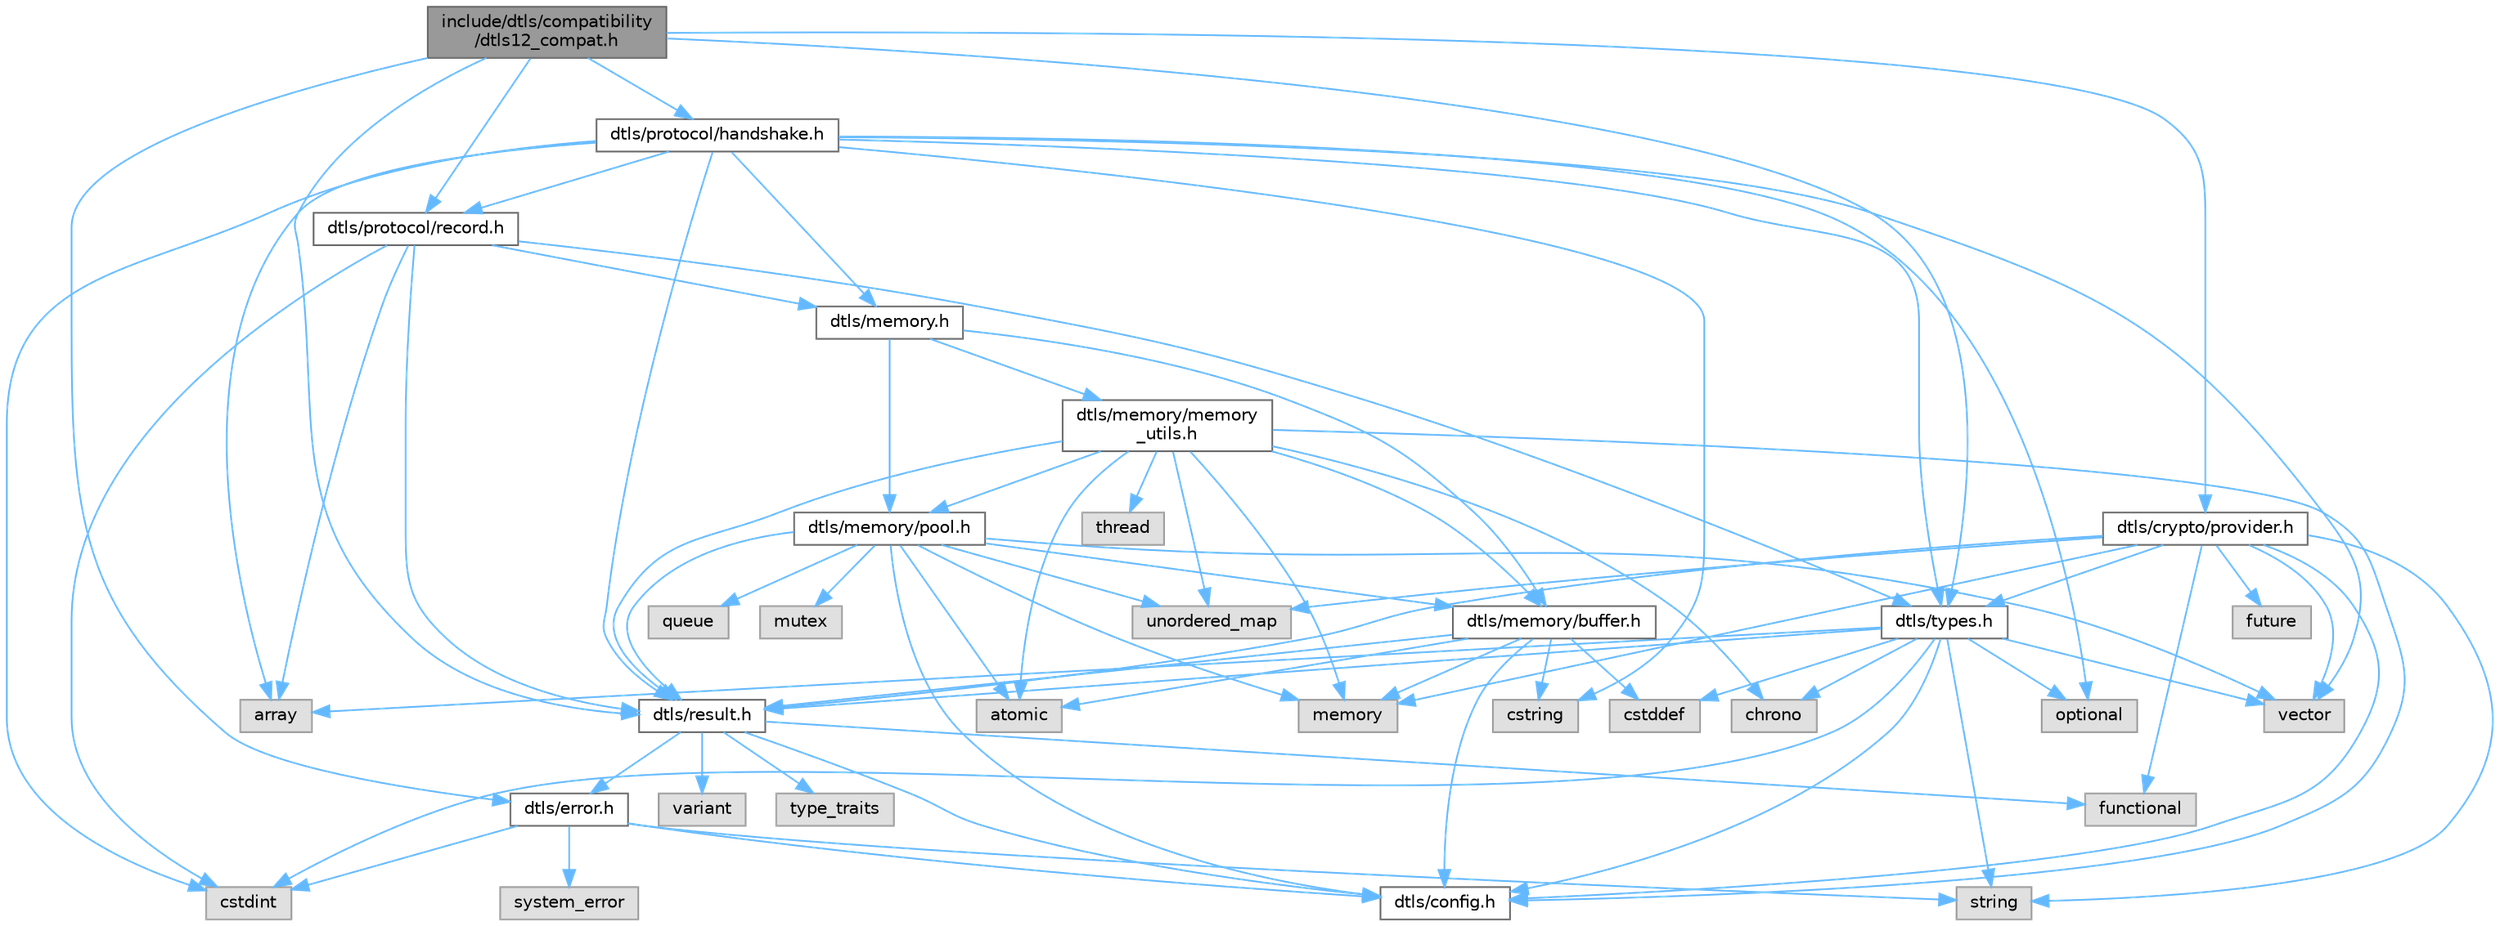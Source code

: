 digraph "include/dtls/compatibility/dtls12_compat.h"
{
 // LATEX_PDF_SIZE
  bgcolor="transparent";
  edge [fontname=Helvetica,fontsize=10,labelfontname=Helvetica,labelfontsize=10];
  node [fontname=Helvetica,fontsize=10,shape=box,height=0.2,width=0.4];
  Node1 [id="Node000001",label="include/dtls/compatibility\l/dtls12_compat.h",height=0.2,width=0.4,color="gray40", fillcolor="grey60", style="filled", fontcolor="black",tooltip="DTLS 1.2 Backward Compatibility Layer."];
  Node1 -> Node2 [id="edge1_Node000001_Node000002",color="steelblue1",style="solid",tooltip=" "];
  Node2 [id="Node000002",label="dtls/types.h",height=0.2,width=0.4,color="grey40", fillcolor="white", style="filled",URL="$types_8h.html",tooltip="Core DTLS v1.3 Protocol Types and Constants."];
  Node2 -> Node3 [id="edge2_Node000002_Node000003",color="steelblue1",style="solid",tooltip=" "];
  Node3 [id="Node000003",label="dtls/config.h",height=0.2,width=0.4,color="grey40", fillcolor="white", style="filled",URL="$config_8h.html",tooltip=" "];
  Node2 -> Node4 [id="edge3_Node000002_Node000004",color="steelblue1",style="solid",tooltip=" "];
  Node4 [id="Node000004",label="dtls/result.h",height=0.2,width=0.4,color="grey40", fillcolor="white", style="filled",URL="$result_8h.html",tooltip=" "];
  Node4 -> Node3 [id="edge4_Node000004_Node000003",color="steelblue1",style="solid",tooltip=" "];
  Node4 -> Node5 [id="edge5_Node000004_Node000005",color="steelblue1",style="solid",tooltip=" "];
  Node5 [id="Node000005",label="dtls/error.h",height=0.2,width=0.4,color="grey40", fillcolor="white", style="filled",URL="$error_8h.html",tooltip=" "];
  Node5 -> Node3 [id="edge6_Node000005_Node000003",color="steelblue1",style="solid",tooltip=" "];
  Node5 -> Node6 [id="edge7_Node000005_Node000006",color="steelblue1",style="solid",tooltip=" "];
  Node6 [id="Node000006",label="system_error",height=0.2,width=0.4,color="grey60", fillcolor="#E0E0E0", style="filled",tooltip=" "];
  Node5 -> Node7 [id="edge8_Node000005_Node000007",color="steelblue1",style="solid",tooltip=" "];
  Node7 [id="Node000007",label="string",height=0.2,width=0.4,color="grey60", fillcolor="#E0E0E0", style="filled",tooltip=" "];
  Node5 -> Node8 [id="edge9_Node000005_Node000008",color="steelblue1",style="solid",tooltip=" "];
  Node8 [id="Node000008",label="cstdint",height=0.2,width=0.4,color="grey60", fillcolor="#E0E0E0", style="filled",tooltip=" "];
  Node4 -> Node9 [id="edge10_Node000004_Node000009",color="steelblue1",style="solid",tooltip=" "];
  Node9 [id="Node000009",label="variant",height=0.2,width=0.4,color="grey60", fillcolor="#E0E0E0", style="filled",tooltip=" "];
  Node4 -> Node10 [id="edge11_Node000004_Node000010",color="steelblue1",style="solid",tooltip=" "];
  Node10 [id="Node000010",label="functional",height=0.2,width=0.4,color="grey60", fillcolor="#E0E0E0", style="filled",tooltip=" "];
  Node4 -> Node11 [id="edge12_Node000004_Node000011",color="steelblue1",style="solid",tooltip=" "];
  Node11 [id="Node000011",label="type_traits",height=0.2,width=0.4,color="grey60", fillcolor="#E0E0E0", style="filled",tooltip=" "];
  Node2 -> Node8 [id="edge13_Node000002_Node000008",color="steelblue1",style="solid",tooltip=" "];
  Node2 -> Node12 [id="edge14_Node000002_Node000012",color="steelblue1",style="solid",tooltip=" "];
  Node12 [id="Node000012",label="cstddef",height=0.2,width=0.4,color="grey60", fillcolor="#E0E0E0", style="filled",tooltip=" "];
  Node2 -> Node13 [id="edge15_Node000002_Node000013",color="steelblue1",style="solid",tooltip=" "];
  Node13 [id="Node000013",label="array",height=0.2,width=0.4,color="grey60", fillcolor="#E0E0E0", style="filled",tooltip=" "];
  Node2 -> Node14 [id="edge16_Node000002_Node000014",color="steelblue1",style="solid",tooltip=" "];
  Node14 [id="Node000014",label="vector",height=0.2,width=0.4,color="grey60", fillcolor="#E0E0E0", style="filled",tooltip=" "];
  Node2 -> Node7 [id="edge17_Node000002_Node000007",color="steelblue1",style="solid",tooltip=" "];
  Node2 -> Node15 [id="edge18_Node000002_Node000015",color="steelblue1",style="solid",tooltip=" "];
  Node15 [id="Node000015",label="chrono",height=0.2,width=0.4,color="grey60", fillcolor="#E0E0E0", style="filled",tooltip=" "];
  Node2 -> Node16 [id="edge19_Node000002_Node000016",color="steelblue1",style="solid",tooltip=" "];
  Node16 [id="Node000016",label="optional",height=0.2,width=0.4,color="grey60", fillcolor="#E0E0E0", style="filled",tooltip=" "];
  Node1 -> Node5 [id="edge20_Node000001_Node000005",color="steelblue1",style="solid",tooltip=" "];
  Node1 -> Node4 [id="edge21_Node000001_Node000004",color="steelblue1",style="solid",tooltip=" "];
  Node1 -> Node17 [id="edge22_Node000001_Node000017",color="steelblue1",style="solid",tooltip=" "];
  Node17 [id="Node000017",label="dtls/protocol/handshake.h",height=0.2,width=0.4,color="grey40", fillcolor="white", style="filled",URL="$handshake_8h.html",tooltip=" "];
  Node17 -> Node2 [id="edge23_Node000017_Node000002",color="steelblue1",style="solid",tooltip=" "];
  Node17 -> Node4 [id="edge24_Node000017_Node000004",color="steelblue1",style="solid",tooltip=" "];
  Node17 -> Node18 [id="edge25_Node000017_Node000018",color="steelblue1",style="solid",tooltip=" "];
  Node18 [id="Node000018",label="dtls/memory.h",height=0.2,width=0.4,color="grey40", fillcolor="white", style="filled",URL="$memory_8h.html",tooltip=" "];
  Node18 -> Node19 [id="edge26_Node000018_Node000019",color="steelblue1",style="solid",tooltip=" "];
  Node19 [id="Node000019",label="dtls/memory/buffer.h",height=0.2,width=0.4,color="grey40", fillcolor="white", style="filled",URL="$buffer_8h.html",tooltip=" "];
  Node19 -> Node3 [id="edge27_Node000019_Node000003",color="steelblue1",style="solid",tooltip=" "];
  Node19 -> Node4 [id="edge28_Node000019_Node000004",color="steelblue1",style="solid",tooltip=" "];
  Node19 -> Node20 [id="edge29_Node000019_Node000020",color="steelblue1",style="solid",tooltip=" "];
  Node20 [id="Node000020",label="memory",height=0.2,width=0.4,color="grey60", fillcolor="#E0E0E0", style="filled",tooltip=" "];
  Node19 -> Node12 [id="edge30_Node000019_Node000012",color="steelblue1",style="solid",tooltip=" "];
  Node19 -> Node21 [id="edge31_Node000019_Node000021",color="steelblue1",style="solid",tooltip=" "];
  Node21 [id="Node000021",label="cstring",height=0.2,width=0.4,color="grey60", fillcolor="#E0E0E0", style="filled",tooltip=" "];
  Node19 -> Node22 [id="edge32_Node000019_Node000022",color="steelblue1",style="solid",tooltip=" "];
  Node22 [id="Node000022",label="atomic",height=0.2,width=0.4,color="grey60", fillcolor="#E0E0E0", style="filled",tooltip=" "];
  Node18 -> Node23 [id="edge33_Node000018_Node000023",color="steelblue1",style="solid",tooltip=" "];
  Node23 [id="Node000023",label="dtls/memory/pool.h",height=0.2,width=0.4,color="grey40", fillcolor="white", style="filled",URL="$pool_8h.html",tooltip=" "];
  Node23 -> Node3 [id="edge34_Node000023_Node000003",color="steelblue1",style="solid",tooltip=" "];
  Node23 -> Node4 [id="edge35_Node000023_Node000004",color="steelblue1",style="solid",tooltip=" "];
  Node23 -> Node19 [id="edge36_Node000023_Node000019",color="steelblue1",style="solid",tooltip=" "];
  Node23 -> Node20 [id="edge37_Node000023_Node000020",color="steelblue1",style="solid",tooltip=" "];
  Node23 -> Node24 [id="edge38_Node000023_Node000024",color="steelblue1",style="solid",tooltip=" "];
  Node24 [id="Node000024",label="queue",height=0.2,width=0.4,color="grey60", fillcolor="#E0E0E0", style="filled",tooltip=" "];
  Node23 -> Node25 [id="edge39_Node000023_Node000025",color="steelblue1",style="solid",tooltip=" "];
  Node25 [id="Node000025",label="mutex",height=0.2,width=0.4,color="grey60", fillcolor="#E0E0E0", style="filled",tooltip=" "];
  Node23 -> Node22 [id="edge40_Node000023_Node000022",color="steelblue1",style="solid",tooltip=" "];
  Node23 -> Node14 [id="edge41_Node000023_Node000014",color="steelblue1",style="solid",tooltip=" "];
  Node23 -> Node26 [id="edge42_Node000023_Node000026",color="steelblue1",style="solid",tooltip=" "];
  Node26 [id="Node000026",label="unordered_map",height=0.2,width=0.4,color="grey60", fillcolor="#E0E0E0", style="filled",tooltip=" "];
  Node18 -> Node27 [id="edge43_Node000018_Node000027",color="steelblue1",style="solid",tooltip=" "];
  Node27 [id="Node000027",label="dtls/memory/memory\l_utils.h",height=0.2,width=0.4,color="grey40", fillcolor="white", style="filled",URL="$memory__utils_8h.html",tooltip=" "];
  Node27 -> Node3 [id="edge44_Node000027_Node000003",color="steelblue1",style="solid",tooltip=" "];
  Node27 -> Node4 [id="edge45_Node000027_Node000004",color="steelblue1",style="solid",tooltip=" "];
  Node27 -> Node19 [id="edge46_Node000027_Node000019",color="steelblue1",style="solid",tooltip=" "];
  Node27 -> Node23 [id="edge47_Node000027_Node000023",color="steelblue1",style="solid",tooltip=" "];
  Node27 -> Node20 [id="edge48_Node000027_Node000020",color="steelblue1",style="solid",tooltip=" "];
  Node27 -> Node15 [id="edge49_Node000027_Node000015",color="steelblue1",style="solid",tooltip=" "];
  Node27 -> Node22 [id="edge50_Node000027_Node000022",color="steelblue1",style="solid",tooltip=" "];
  Node27 -> Node26 [id="edge51_Node000027_Node000026",color="steelblue1",style="solid",tooltip=" "];
  Node27 -> Node28 [id="edge52_Node000027_Node000028",color="steelblue1",style="solid",tooltip=" "];
  Node28 [id="Node000028",label="thread",height=0.2,width=0.4,color="grey60", fillcolor="#E0E0E0", style="filled",tooltip=" "];
  Node17 -> Node29 [id="edge53_Node000017_Node000029",color="steelblue1",style="solid",tooltip=" "];
  Node29 [id="Node000029",label="dtls/protocol/record.h",height=0.2,width=0.4,color="grey40", fillcolor="white", style="filled",URL="$record_8h.html",tooltip=" "];
  Node29 -> Node2 [id="edge54_Node000029_Node000002",color="steelblue1",style="solid",tooltip=" "];
  Node29 -> Node4 [id="edge55_Node000029_Node000004",color="steelblue1",style="solid",tooltip=" "];
  Node29 -> Node18 [id="edge56_Node000029_Node000018",color="steelblue1",style="solid",tooltip=" "];
  Node29 -> Node8 [id="edge57_Node000029_Node000008",color="steelblue1",style="solid",tooltip=" "];
  Node29 -> Node13 [id="edge58_Node000029_Node000013",color="steelblue1",style="solid",tooltip=" "];
  Node17 -> Node8 [id="edge59_Node000017_Node000008",color="steelblue1",style="solid",tooltip=" "];
  Node17 -> Node14 [id="edge60_Node000017_Node000014",color="steelblue1",style="solid",tooltip=" "];
  Node17 -> Node13 [id="edge61_Node000017_Node000013",color="steelblue1",style="solid",tooltip=" "];
  Node17 -> Node16 [id="edge62_Node000017_Node000016",color="steelblue1",style="solid",tooltip=" "];
  Node17 -> Node21 [id="edge63_Node000017_Node000021",color="steelblue1",style="solid",tooltip=" "];
  Node1 -> Node29 [id="edge64_Node000001_Node000029",color="steelblue1",style="solid",tooltip=" "];
  Node1 -> Node30 [id="edge65_Node000001_Node000030",color="steelblue1",style="solid",tooltip=" "];
  Node30 [id="Node000030",label="dtls/crypto/provider.h",height=0.2,width=0.4,color="grey40", fillcolor="white", style="filled",URL="$provider_8h.html",tooltip="DTLS v1.3 Cryptographic Provider Interface."];
  Node30 -> Node3 [id="edge66_Node000030_Node000003",color="steelblue1",style="solid",tooltip=" "];
  Node30 -> Node2 [id="edge67_Node000030_Node000002",color="steelblue1",style="solid",tooltip=" "];
  Node30 -> Node4 [id="edge68_Node000030_Node000004",color="steelblue1",style="solid",tooltip=" "];
  Node30 -> Node20 [id="edge69_Node000030_Node000020",color="steelblue1",style="solid",tooltip=" "];
  Node30 -> Node14 [id="edge70_Node000030_Node000014",color="steelblue1",style="solid",tooltip=" "];
  Node30 -> Node7 [id="edge71_Node000030_Node000007",color="steelblue1",style="solid",tooltip=" "];
  Node30 -> Node10 [id="edge72_Node000030_Node000010",color="steelblue1",style="solid",tooltip=" "];
  Node30 -> Node31 [id="edge73_Node000030_Node000031",color="steelblue1",style="solid",tooltip=" "];
  Node31 [id="Node000031",label="future",height=0.2,width=0.4,color="grey60", fillcolor="#E0E0E0", style="filled",tooltip=" "];
  Node30 -> Node26 [id="edge74_Node000030_Node000026",color="steelblue1",style="solid",tooltip=" "];
}
